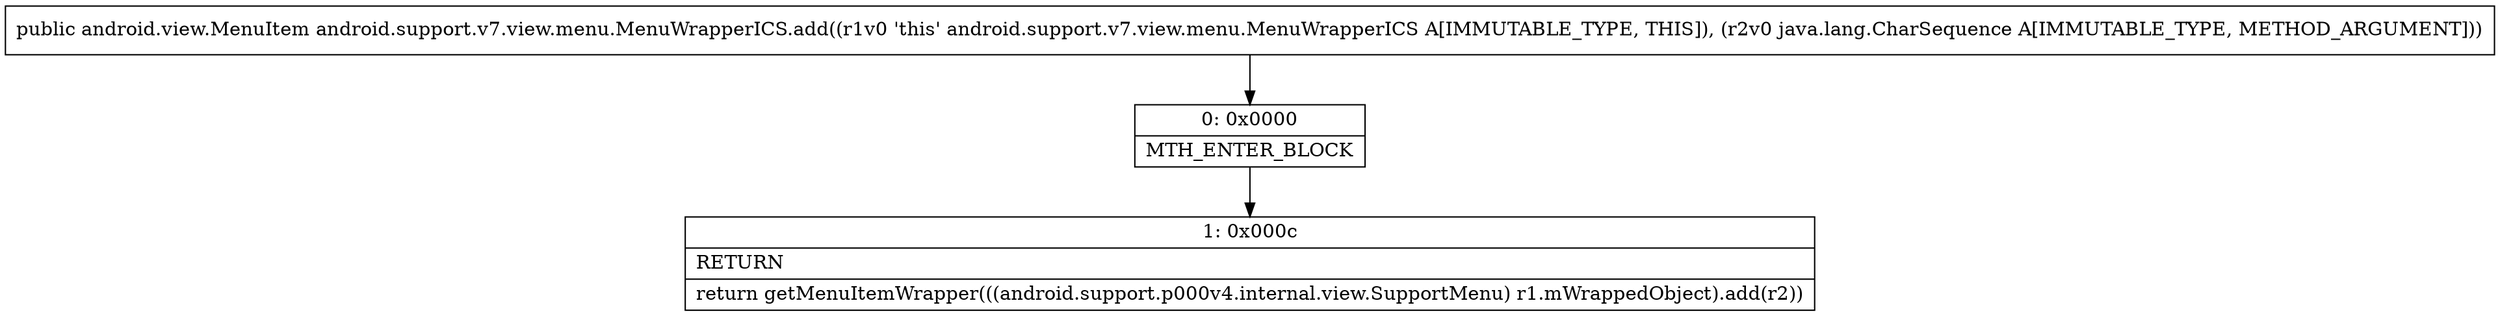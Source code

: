 digraph "CFG forandroid.support.v7.view.menu.MenuWrapperICS.add(Ljava\/lang\/CharSequence;)Landroid\/view\/MenuItem;" {
Node_0 [shape=record,label="{0\:\ 0x0000|MTH_ENTER_BLOCK\l}"];
Node_1 [shape=record,label="{1\:\ 0x000c|RETURN\l|return getMenuItemWrapper(((android.support.p000v4.internal.view.SupportMenu) r1.mWrappedObject).add(r2))\l}"];
MethodNode[shape=record,label="{public android.view.MenuItem android.support.v7.view.menu.MenuWrapperICS.add((r1v0 'this' android.support.v7.view.menu.MenuWrapperICS A[IMMUTABLE_TYPE, THIS]), (r2v0 java.lang.CharSequence A[IMMUTABLE_TYPE, METHOD_ARGUMENT])) }"];
MethodNode -> Node_0;
Node_0 -> Node_1;
}

